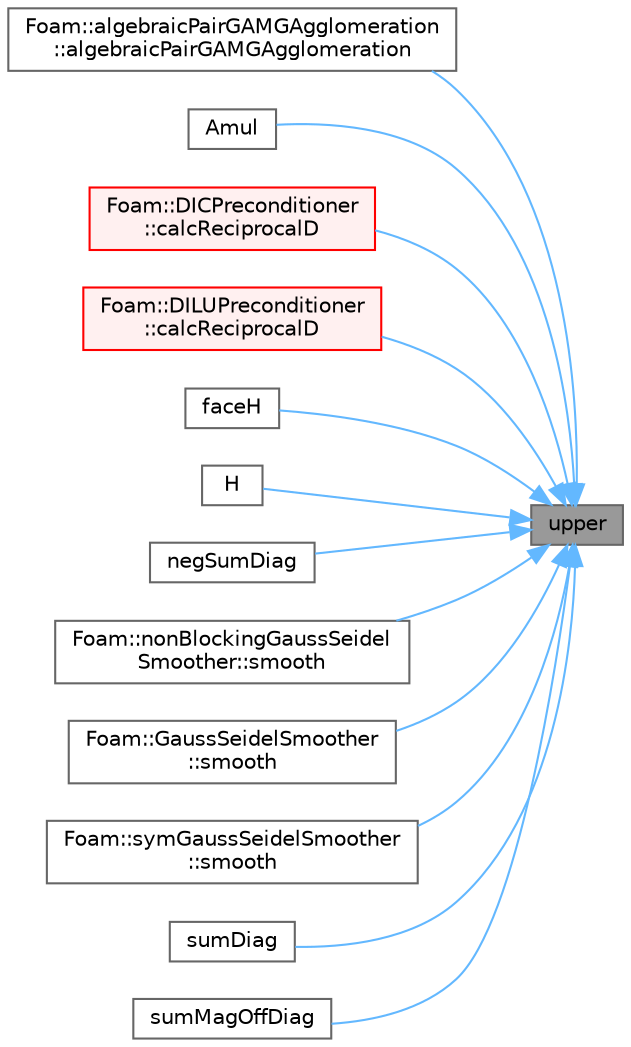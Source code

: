 digraph "upper"
{
 // LATEX_PDF_SIZE
  bgcolor="transparent";
  edge [fontname=Helvetica,fontsize=10,labelfontname=Helvetica,labelfontsize=10];
  node [fontname=Helvetica,fontsize=10,shape=box,height=0.2,width=0.4];
  rankdir="RL";
  Node1 [id="Node000001",label="upper",height=0.2,width=0.4,color="gray40", fillcolor="grey60", style="filled", fontcolor="black",tooltip=" "];
  Node1 -> Node2 [id="edge1_Node000001_Node000002",dir="back",color="steelblue1",style="solid",tooltip=" "];
  Node2 [id="Node000002",label="Foam::algebraicPairGAMGAgglomeration\l::algebraicPairGAMGAgglomeration",height=0.2,width=0.4,color="grey40", fillcolor="white", style="filled",URL="$classFoam_1_1algebraicPairGAMGAgglomeration.html#a100f93cde4cdbf0de8796d5d6c4d9677",tooltip=" "];
  Node1 -> Node3 [id="edge2_Node000001_Node000003",dir="back",color="steelblue1",style="solid",tooltip=" "];
  Node3 [id="Node000003",label="Amul",height=0.2,width=0.4,color="grey40", fillcolor="white", style="filled",URL="$classFoam_1_1lduMatrix.html#ac10931f3708515100a9efa4073da5086",tooltip=" "];
  Node1 -> Node4 [id="edge3_Node000001_Node000004",dir="back",color="steelblue1",style="solid",tooltip=" "];
  Node4 [id="Node000004",label="Foam::DICPreconditioner\l::calcReciprocalD",height=0.2,width=0.4,color="red", fillcolor="#FFF0F0", style="filled",URL="$classFoam_1_1DICPreconditioner.html#af289d087f88c818ea9383acc9640fca9",tooltip=" "];
  Node1 -> Node8 [id="edge4_Node000001_Node000008",dir="back",color="steelblue1",style="solid",tooltip=" "];
  Node8 [id="Node000008",label="Foam::DILUPreconditioner\l::calcReciprocalD",height=0.2,width=0.4,color="red", fillcolor="#FFF0F0", style="filled",URL="$classFoam_1_1DILUPreconditioner.html#af289d087f88c818ea9383acc9640fca9",tooltip=" "];
  Node1 -> Node11 [id="edge5_Node000001_Node000011",dir="back",color="steelblue1",style="solid",tooltip=" "];
  Node11 [id="Node000011",label="faceH",height=0.2,width=0.4,color="grey40", fillcolor="white", style="filled",URL="$classFoam_1_1lduMatrix.html#a2512d653e258672e3fd5f8d424e6d87c",tooltip=" "];
  Node1 -> Node12 [id="edge6_Node000001_Node000012",dir="back",color="steelblue1",style="solid",tooltip=" "];
  Node12 [id="Node000012",label="H",height=0.2,width=0.4,color="grey40", fillcolor="white", style="filled",URL="$classFoam_1_1lduMatrix.html#a80b6228a841542e5c5daecb628ccd75c",tooltip=" "];
  Node1 -> Node13 [id="edge7_Node000001_Node000013",dir="back",color="steelblue1",style="solid",tooltip=" "];
  Node13 [id="Node000013",label="negSumDiag",height=0.2,width=0.4,color="grey40", fillcolor="white", style="filled",URL="$classFoam_1_1lduMatrix.html#a7ad351a572b04686613ec1f9650ad95c",tooltip=" "];
  Node1 -> Node14 [id="edge8_Node000001_Node000014",dir="back",color="steelblue1",style="solid",tooltip=" "];
  Node14 [id="Node000014",label="Foam::nonBlockingGaussSeidel\lSmoother::smooth",height=0.2,width=0.4,color="grey40", fillcolor="white", style="filled",URL="$classFoam_1_1nonBlockingGaussSeidelSmoother.html#a75c8110d125cd9ca286365c7ee595f7e",tooltip=" "];
  Node1 -> Node15 [id="edge9_Node000001_Node000015",dir="back",color="steelblue1",style="solid",tooltip=" "];
  Node15 [id="Node000015",label="Foam::GaussSeidelSmoother\l::smooth",height=0.2,width=0.4,color="grey40", fillcolor="white", style="filled",URL="$classFoam_1_1GaussSeidelSmoother.html#a247ff1bb89ad22d6f30ca02a06b5cc9b",tooltip=" "];
  Node1 -> Node16 [id="edge10_Node000001_Node000016",dir="back",color="steelblue1",style="solid",tooltip=" "];
  Node16 [id="Node000016",label="Foam::symGaussSeidelSmoother\l::smooth",height=0.2,width=0.4,color="grey40", fillcolor="white", style="filled",URL="$classFoam_1_1symGaussSeidelSmoother.html#a247ff1bb89ad22d6f30ca02a06b5cc9b",tooltip=" "];
  Node1 -> Node17 [id="edge11_Node000001_Node000017",dir="back",color="steelblue1",style="solid",tooltip=" "];
  Node17 [id="Node000017",label="sumDiag",height=0.2,width=0.4,color="grey40", fillcolor="white", style="filled",URL="$classFoam_1_1lduMatrix.html#a2034fb6b7d0fc02febd7b511e063d285",tooltip=" "];
  Node1 -> Node18 [id="edge12_Node000001_Node000018",dir="back",color="steelblue1",style="solid",tooltip=" "];
  Node18 [id="Node000018",label="sumMagOffDiag",height=0.2,width=0.4,color="grey40", fillcolor="white", style="filled",URL="$classFoam_1_1lduMatrix.html#abcea6927adad977b250dc984505099f0",tooltip=" "];
}
